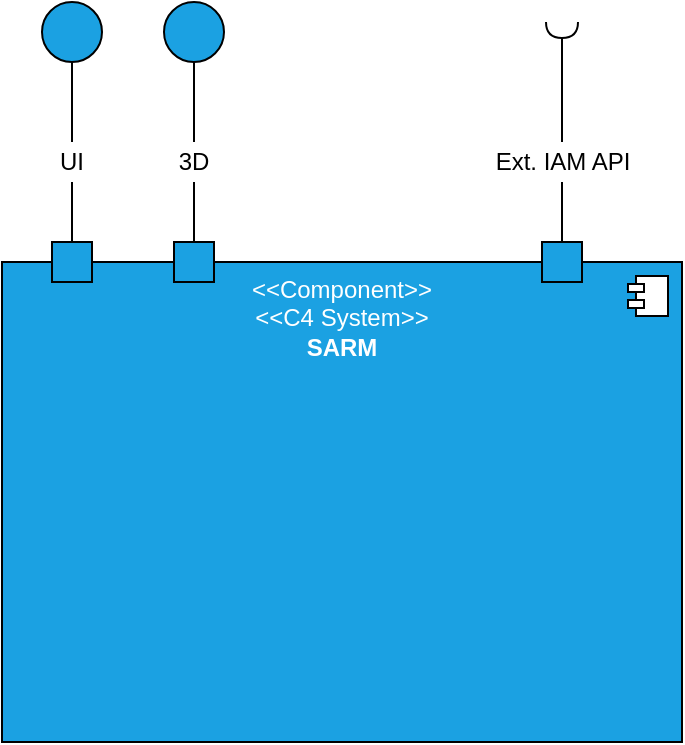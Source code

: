 <mxfile version="24.7.17">
  <diagram name="Página-1" id="9UEDMvHu6GNNLu21W2ke">
    <mxGraphModel dx="780" dy="1665" grid="1" gridSize="10" guides="1" tooltips="1" connect="1" arrows="1" fold="1" page="1" pageScale="1" pageWidth="827" pageHeight="1169" math="0" shadow="0">
      <root>
        <mxCell id="0" />
        <mxCell id="1" parent="0" />
        <mxCell id="9QeZXsU7CtdaOQ2hk94F-1" value="&amp;lt;&amp;lt;Component&amp;gt;&amp;gt;&lt;div&gt;&amp;lt;&amp;lt;C4 System&lt;span style=&quot;background-color: initial;&quot;&gt;&amp;gt;&amp;gt;&lt;/span&gt;&lt;/div&gt;&lt;div&gt;&lt;span style=&quot;background-color: initial;&quot;&gt;&lt;b&gt;SARM&lt;/b&gt;&lt;/span&gt;&lt;/div&gt;" style="html=1;dropTarget=0;whiteSpace=wrap;horizontal=1;verticalAlign=top;fillColor=#1ba1e2;fontColor=#ffffff;strokeColor=default;" parent="1" vertex="1">
          <mxGeometry x="360" y="60" width="340" height="240" as="geometry" />
        </mxCell>
        <mxCell id="9QeZXsU7CtdaOQ2hk94F-2" value="" style="shape=module;jettyWidth=8;jettyHeight=4;" parent="9QeZXsU7CtdaOQ2hk94F-1" vertex="1">
          <mxGeometry x="1" width="20" height="20" relative="1" as="geometry">
            <mxPoint x="-27" y="7" as="offset" />
          </mxGeometry>
        </mxCell>
        <mxCell id="9QeZXsU7CtdaOQ2hk94F-4" value="" style="whiteSpace=wrap;html=1;aspect=fixed;fillColor=#1ba1e2;fontColor=#ffffff;strokeColor=default;" parent="1" vertex="1">
          <mxGeometry x="385" y="50" width="20" height="20" as="geometry" />
        </mxCell>
        <mxCell id="9QeZXsU7CtdaOQ2hk94F-7" value="" style="endArrow=none;html=1;rounded=0;exitX=0.5;exitY=0;exitDx=0;exitDy=0;entryX=0.5;entryY=1;entryDx=0;entryDy=0;" parent="1" source="9QeZXsU7CtdaOQ2hk94F-10" target="9QeZXsU7CtdaOQ2hk94F-8" edge="1">
          <mxGeometry width="50" height="50" relative="1" as="geometry">
            <mxPoint x="390" y="70" as="sourcePoint" />
            <mxPoint x="380" y="-110" as="targetPoint" />
          </mxGeometry>
        </mxCell>
        <mxCell id="9QeZXsU7CtdaOQ2hk94F-8" value="" style="ellipse;whiteSpace=wrap;html=1;aspect=fixed;fillColor=#1ba1e2;fontColor=#ffffff;strokeColor=default;" parent="1" vertex="1">
          <mxGeometry x="380" y="-70" width="30" height="30" as="geometry" />
        </mxCell>
        <mxCell id="9QeZXsU7CtdaOQ2hk94F-70" value="" style="endArrow=none;html=1;rounded=0;entryX=0.5;entryY=1;entryDx=0;entryDy=0;exitX=0.5;exitY=0;exitDx=0;exitDy=0;" parent="1" source="9QeZXsU7CtdaOQ2hk94F-4" target="9QeZXsU7CtdaOQ2hk94F-10" edge="1">
          <mxGeometry width="50" height="50" relative="1" as="geometry">
            <mxPoint x="380" y="50" as="sourcePoint" />
            <mxPoint x="380" y="-10" as="targetPoint" />
          </mxGeometry>
        </mxCell>
        <mxCell id="9QeZXsU7CtdaOQ2hk94F-10" value="UI" style="text;html=1;align=center;verticalAlign=middle;whiteSpace=wrap;rounded=0;" parent="1" vertex="1">
          <mxGeometry x="385" width="20" height="20" as="geometry" />
        </mxCell>
        <mxCell id="9QeZXsU7CtdaOQ2hk94F-74" value="" style="whiteSpace=wrap;html=1;aspect=fixed;fillColor=#1ba1e2;fontColor=#ffffff;strokeColor=default;" parent="1" vertex="1">
          <mxGeometry x="446" y="50" width="20" height="20" as="geometry" />
        </mxCell>
        <mxCell id="9QeZXsU7CtdaOQ2hk94F-75" value="" style="endArrow=none;html=1;rounded=0;exitX=0.5;exitY=0;exitDx=0;exitDy=0;entryX=0.5;entryY=1;entryDx=0;entryDy=0;" parent="1" source="9QeZXsU7CtdaOQ2hk94F-78" target="9QeZXsU7CtdaOQ2hk94F-76" edge="1">
          <mxGeometry width="50" height="50" relative="1" as="geometry">
            <mxPoint x="451" y="70" as="sourcePoint" />
            <mxPoint x="441" y="-110" as="targetPoint" />
          </mxGeometry>
        </mxCell>
        <mxCell id="9QeZXsU7CtdaOQ2hk94F-76" value="" style="ellipse;whiteSpace=wrap;html=1;aspect=fixed;fillColor=#1ba1e2;fontColor=#ffffff;strokeColor=default;" parent="1" vertex="1">
          <mxGeometry x="441" y="-70" width="30" height="30" as="geometry" />
        </mxCell>
        <mxCell id="9QeZXsU7CtdaOQ2hk94F-77" value="" style="endArrow=none;html=1;rounded=0;entryX=0.5;entryY=1;entryDx=0;entryDy=0;exitX=0.5;exitY=0;exitDx=0;exitDy=0;" parent="1" source="9QeZXsU7CtdaOQ2hk94F-74" target="9QeZXsU7CtdaOQ2hk94F-78" edge="1">
          <mxGeometry width="50" height="50" relative="1" as="geometry">
            <mxPoint x="441" y="50" as="sourcePoint" />
            <mxPoint x="441" y="-10" as="targetPoint" />
          </mxGeometry>
        </mxCell>
        <mxCell id="9QeZXsU7CtdaOQ2hk94F-78" value="3D" style="text;html=1;align=center;verticalAlign=middle;whiteSpace=wrap;rounded=0;" parent="1" vertex="1">
          <mxGeometry x="446" width="20" height="20" as="geometry" />
        </mxCell>
        <mxCell id="9QeZXsU7CtdaOQ2hk94F-146" value="" style="whiteSpace=wrap;html=1;aspect=fixed;fillColor=#1ba1e2;fontColor=#ffffff;strokeColor=default;" parent="1" vertex="1">
          <mxGeometry x="630" y="50" width="20" height="20" as="geometry" />
        </mxCell>
        <mxCell id="9QeZXsU7CtdaOQ2hk94F-149" value="" style="endArrow=none;html=1;rounded=0;entryX=0.5;entryY=1;entryDx=0;entryDy=0;exitX=0.5;exitY=0;exitDx=0;exitDy=0;" parent="1" source="9QeZXsU7CtdaOQ2hk94F-146" edge="1">
          <mxGeometry width="50" height="50" relative="1" as="geometry">
            <mxPoint x="625" y="50" as="sourcePoint" />
            <mxPoint x="640" y="20" as="targetPoint" />
          </mxGeometry>
        </mxCell>
        <mxCell id="9QeZXsU7CtdaOQ2hk94F-152" value="" style="rounded=0;orthogonalLoop=1;jettySize=auto;html=1;endArrow=halfCircle;endFill=0;endSize=6;strokeWidth=1;sketch=0;fontSize=12;curved=1;exitX=0.5;exitY=0;exitDx=0;exitDy=0;" parent="1" source="9QeZXsU7CtdaOQ2hk94F-150" edge="1">
          <mxGeometry relative="1" as="geometry">
            <mxPoint x="640" as="sourcePoint" />
            <mxPoint x="640" y="-60" as="targetPoint" />
          </mxGeometry>
        </mxCell>
        <mxCell id="t6WEPovxo2Ds3cvIPNEd-1" value="" style="rounded=0;orthogonalLoop=1;jettySize=auto;html=1;endArrow=halfCircle;endFill=0;endSize=6;strokeWidth=1;sketch=0;fontSize=12;curved=1;exitX=0.5;exitY=0;exitDx=0;exitDy=0;" edge="1" parent="1" target="9QeZXsU7CtdaOQ2hk94F-150">
          <mxGeometry relative="1" as="geometry">
            <mxPoint x="640" as="sourcePoint" />
            <mxPoint x="640" y="-60" as="targetPoint" />
          </mxGeometry>
        </mxCell>
        <mxCell id="9QeZXsU7CtdaOQ2hk94F-150" value="Ext. IAM API" style="text;html=1;align=center;verticalAlign=middle;whiteSpace=wrap;rounded=0;" parent="1" vertex="1">
          <mxGeometry x="603.75" width="72.5" height="20" as="geometry" />
        </mxCell>
      </root>
    </mxGraphModel>
  </diagram>
</mxfile>
